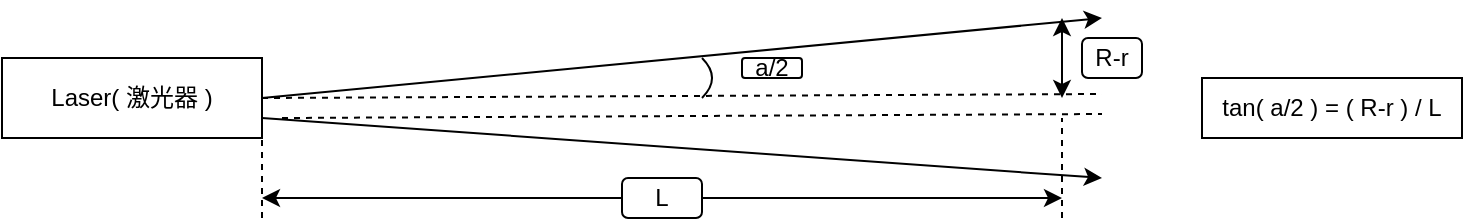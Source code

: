 <mxfile version="16.6.1" type="github">
  <diagram name="Page-1" id="099fd60b-425b-db50-ffb0-6b813814b670">
    <mxGraphModel dx="1085" dy="678" grid="1" gridSize="10" guides="1" tooltips="1" connect="1" arrows="1" fold="1" page="1" pageScale="1" pageWidth="850" pageHeight="1100" background="none" math="0" shadow="0">
      <root>
        <mxCell id="0" />
        <mxCell id="1" parent="0" />
        <mxCell id="DtIof44i3G0sWXJf0dCw-1" value="Laser( 激光器 )" style="rounded=0;whiteSpace=wrap;html=1;" vertex="1" parent="1">
          <mxGeometry x="70" y="400" width="130" height="40" as="geometry" />
        </mxCell>
        <mxCell id="DtIof44i3G0sWXJf0dCw-2" value="" style="endArrow=none;dashed=1;html=1;rounded=0;exitX=1;exitY=0.5;exitDx=0;exitDy=0;" edge="1" parent="1" source="DtIof44i3G0sWXJf0dCw-1">
          <mxGeometry width="50" height="50" relative="1" as="geometry">
            <mxPoint x="280" y="420" as="sourcePoint" />
            <mxPoint x="620" y="418" as="targetPoint" />
          </mxGeometry>
        </mxCell>
        <mxCell id="DtIof44i3G0sWXJf0dCw-4" value="" style="endArrow=classic;html=1;rounded=0;exitX=1;exitY=0.5;exitDx=0;exitDy=0;" edge="1" parent="1" source="DtIof44i3G0sWXJf0dCw-1">
          <mxGeometry width="50" height="50" relative="1" as="geometry">
            <mxPoint x="400" y="540" as="sourcePoint" />
            <mxPoint x="620" y="380" as="targetPoint" />
          </mxGeometry>
        </mxCell>
        <mxCell id="DtIof44i3G0sWXJf0dCw-5" value="" style="endArrow=classic;html=1;rounded=0;exitX=1;exitY=0.75;exitDx=0;exitDy=0;" edge="1" parent="1" source="DtIof44i3G0sWXJf0dCw-1">
          <mxGeometry width="50" height="50" relative="1" as="geometry">
            <mxPoint x="300" y="500" as="sourcePoint" />
            <mxPoint x="620" y="460" as="targetPoint" />
          </mxGeometry>
        </mxCell>
        <mxCell id="DtIof44i3G0sWXJf0dCw-6" value="" style="endArrow=none;dashed=1;html=1;rounded=0;exitX=1;exitY=0.5;exitDx=0;exitDy=0;" edge="1" parent="1">
          <mxGeometry width="50" height="50" relative="1" as="geometry">
            <mxPoint x="210" y="430" as="sourcePoint" />
            <mxPoint x="620" y="428" as="targetPoint" />
          </mxGeometry>
        </mxCell>
        <mxCell id="DtIof44i3G0sWXJf0dCw-10" value="L" style="rounded=1;whiteSpace=wrap;html=1;" vertex="1" parent="1">
          <mxGeometry x="380" y="460" width="40" height="20" as="geometry" />
        </mxCell>
        <mxCell id="DtIof44i3G0sWXJf0dCw-11" value="" style="endArrow=classic;html=1;rounded=0;exitX=1;exitY=0.5;exitDx=0;exitDy=0;" edge="1" parent="1" source="DtIof44i3G0sWXJf0dCw-10">
          <mxGeometry width="50" height="50" relative="1" as="geometry">
            <mxPoint x="400" y="580" as="sourcePoint" />
            <mxPoint x="600" y="470" as="targetPoint" />
          </mxGeometry>
        </mxCell>
        <mxCell id="DtIof44i3G0sWXJf0dCw-12" value="" style="endArrow=classic;html=1;rounded=0;" edge="1" parent="1">
          <mxGeometry width="50" height="50" relative="1" as="geometry">
            <mxPoint x="380" y="470" as="sourcePoint" />
            <mxPoint x="200" y="470" as="targetPoint" />
          </mxGeometry>
        </mxCell>
        <mxCell id="DtIof44i3G0sWXJf0dCw-14" value="" style="endArrow=classic;startArrow=classic;html=1;rounded=0;" edge="1" parent="1">
          <mxGeometry width="50" height="50" relative="1" as="geometry">
            <mxPoint x="600" y="420" as="sourcePoint" />
            <mxPoint x="600" y="380" as="targetPoint" />
          </mxGeometry>
        </mxCell>
        <mxCell id="DtIof44i3G0sWXJf0dCw-15" value="R-r" style="rounded=1;whiteSpace=wrap;html=1;" vertex="1" parent="1">
          <mxGeometry x="610" y="390" width="30" height="20" as="geometry" />
        </mxCell>
        <mxCell id="DtIof44i3G0sWXJf0dCw-19" value="" style="endArrow=none;html=1;rounded=0;curved=1;" edge="1" parent="1">
          <mxGeometry width="50" height="50" relative="1" as="geometry">
            <mxPoint x="420" y="420" as="sourcePoint" />
            <mxPoint x="420" y="400" as="targetPoint" />
            <Array as="points">
              <mxPoint x="430" y="410" />
            </Array>
          </mxGeometry>
        </mxCell>
        <mxCell id="DtIof44i3G0sWXJf0dCw-20" value="a/2" style="rounded=1;whiteSpace=wrap;html=1;" vertex="1" parent="1">
          <mxGeometry x="440" y="400" width="30" height="10" as="geometry" />
        </mxCell>
        <mxCell id="DtIof44i3G0sWXJf0dCw-22" value="tan( a/2 ) = ( R-r ) / L" style="rounded=0;whiteSpace=wrap;html=1;" vertex="1" parent="1">
          <mxGeometry x="670" y="410" width="130" height="30" as="geometry" />
        </mxCell>
        <mxCell id="DtIof44i3G0sWXJf0dCw-23" value="" style="endArrow=none;dashed=1;html=1;rounded=0;entryX=1;entryY=1;entryDx=0;entryDy=0;" edge="1" parent="1" target="DtIof44i3G0sWXJf0dCw-1">
          <mxGeometry width="50" height="50" relative="1" as="geometry">
            <mxPoint x="200" y="480" as="sourcePoint" />
            <mxPoint x="450" y="430" as="targetPoint" />
          </mxGeometry>
        </mxCell>
        <mxCell id="DtIof44i3G0sWXJf0dCw-24" value="" style="endArrow=none;dashed=1;html=1;rounded=0;" edge="1" parent="1">
          <mxGeometry width="50" height="50" relative="1" as="geometry">
            <mxPoint x="600" y="480" as="sourcePoint" />
            <mxPoint x="600" y="430" as="targetPoint" />
          </mxGeometry>
        </mxCell>
      </root>
    </mxGraphModel>
  </diagram>
</mxfile>
